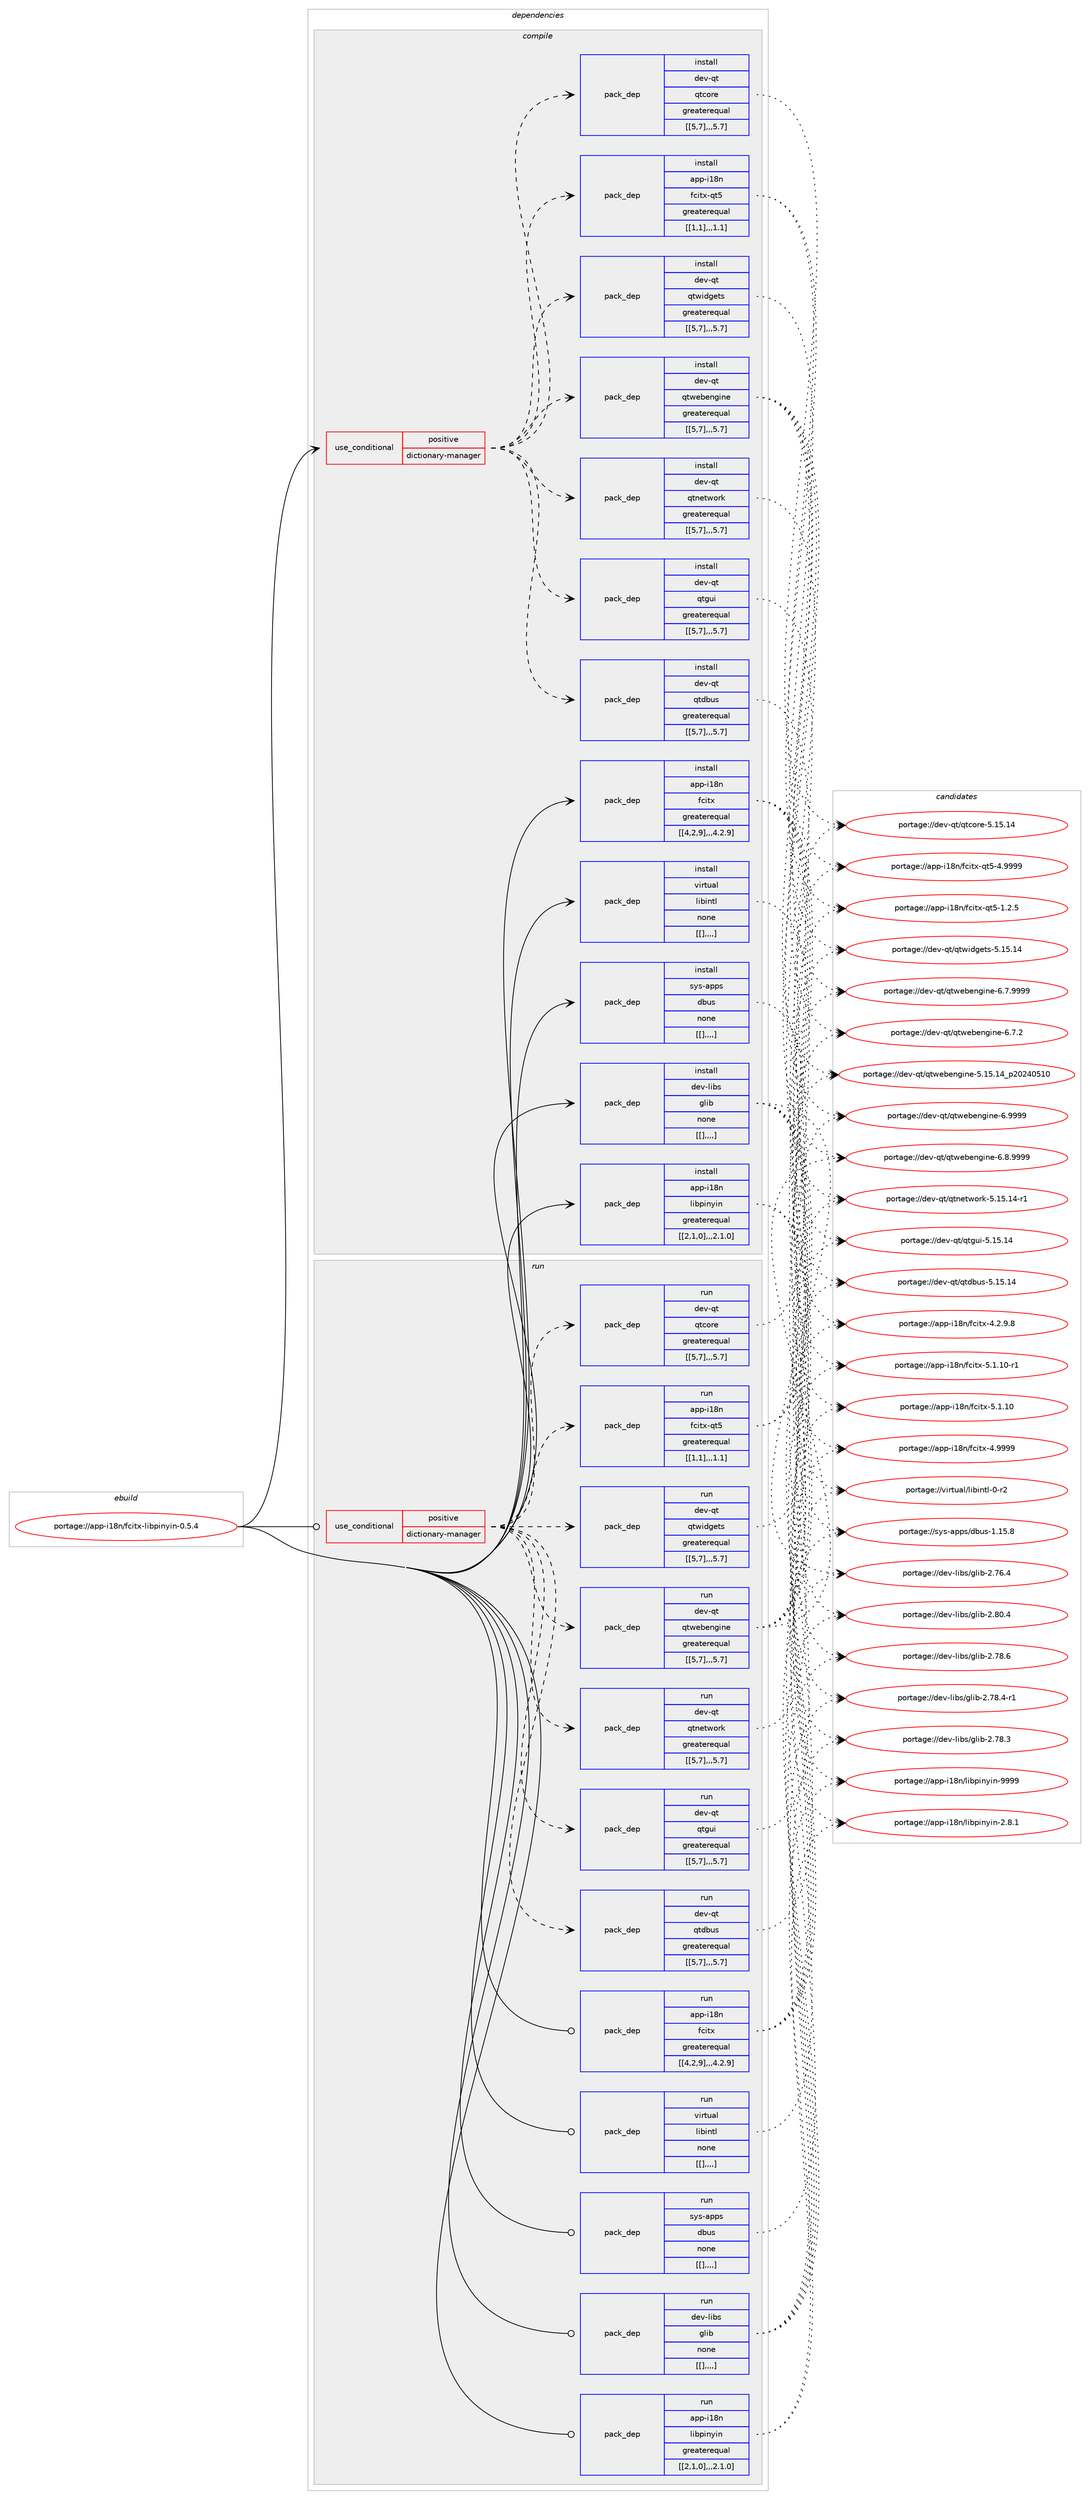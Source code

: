 digraph prolog {

# *************
# Graph options
# *************

newrank=true;
concentrate=true;
compound=true;
graph [rankdir=LR,fontname=Helvetica,fontsize=10,ranksep=1.5];#, ranksep=2.5, nodesep=0.2];
edge  [arrowhead=vee];
node  [fontname=Helvetica,fontsize=10];

# **********
# The ebuild
# **********

subgraph cluster_leftcol {
color=gray;
label=<<i>ebuild</i>>;
id [label="portage://app-i18n/fcitx-libpinyin-0.5.4", color=red, width=4, href="../app-i18n/fcitx-libpinyin-0.5.4.svg"];
}

# ****************
# The dependencies
# ****************

subgraph cluster_midcol {
color=gray;
label=<<i>dependencies</i>>;
subgraph cluster_compile {
fillcolor="#eeeeee";
style=filled;
label=<<i>compile</i>>;
subgraph cond11087 {
dependency37491 [label=<<TABLE BORDER="0" CELLBORDER="1" CELLSPACING="0" CELLPADDING="4"><TR><TD ROWSPAN="3" CELLPADDING="10">use_conditional</TD></TR><TR><TD>positive</TD></TR><TR><TD>dictionary-manager</TD></TR></TABLE>>, shape=none, color=red];
subgraph pack26031 {
dependency37492 [label=<<TABLE BORDER="0" CELLBORDER="1" CELLSPACING="0" CELLPADDING="4" WIDTH="220"><TR><TD ROWSPAN="6" CELLPADDING="30">pack_dep</TD></TR><TR><TD WIDTH="110">install</TD></TR><TR><TD>app-i18n</TD></TR><TR><TD>fcitx-qt5</TD></TR><TR><TD>greaterequal</TD></TR><TR><TD>[[1,1],,,1.1]</TD></TR></TABLE>>, shape=none, color=blue];
}
dependency37491:e -> dependency37492:w [weight=20,style="dashed",arrowhead="vee"];
subgraph pack26032 {
dependency37493 [label=<<TABLE BORDER="0" CELLBORDER="1" CELLSPACING="0" CELLPADDING="4" WIDTH="220"><TR><TD ROWSPAN="6" CELLPADDING="30">pack_dep</TD></TR><TR><TD WIDTH="110">install</TD></TR><TR><TD>dev-qt</TD></TR><TR><TD>qtcore</TD></TR><TR><TD>greaterequal</TD></TR><TR><TD>[[5,7],,,5.7]</TD></TR></TABLE>>, shape=none, color=blue];
}
dependency37491:e -> dependency37493:w [weight=20,style="dashed",arrowhead="vee"];
subgraph pack26033 {
dependency37494 [label=<<TABLE BORDER="0" CELLBORDER="1" CELLSPACING="0" CELLPADDING="4" WIDTH="220"><TR><TD ROWSPAN="6" CELLPADDING="30">pack_dep</TD></TR><TR><TD WIDTH="110">install</TD></TR><TR><TD>dev-qt</TD></TR><TR><TD>qtdbus</TD></TR><TR><TD>greaterequal</TD></TR><TR><TD>[[5,7],,,5.7]</TD></TR></TABLE>>, shape=none, color=blue];
}
dependency37491:e -> dependency37494:w [weight=20,style="dashed",arrowhead="vee"];
subgraph pack26034 {
dependency37495 [label=<<TABLE BORDER="0" CELLBORDER="1" CELLSPACING="0" CELLPADDING="4" WIDTH="220"><TR><TD ROWSPAN="6" CELLPADDING="30">pack_dep</TD></TR><TR><TD WIDTH="110">install</TD></TR><TR><TD>dev-qt</TD></TR><TR><TD>qtgui</TD></TR><TR><TD>greaterequal</TD></TR><TR><TD>[[5,7],,,5.7]</TD></TR></TABLE>>, shape=none, color=blue];
}
dependency37491:e -> dependency37495:w [weight=20,style="dashed",arrowhead="vee"];
subgraph pack26035 {
dependency37496 [label=<<TABLE BORDER="0" CELLBORDER="1" CELLSPACING="0" CELLPADDING="4" WIDTH="220"><TR><TD ROWSPAN="6" CELLPADDING="30">pack_dep</TD></TR><TR><TD WIDTH="110">install</TD></TR><TR><TD>dev-qt</TD></TR><TR><TD>qtnetwork</TD></TR><TR><TD>greaterequal</TD></TR><TR><TD>[[5,7],,,5.7]</TD></TR></TABLE>>, shape=none, color=blue];
}
dependency37491:e -> dependency37496:w [weight=20,style="dashed",arrowhead="vee"];
subgraph pack26036 {
dependency37497 [label=<<TABLE BORDER="0" CELLBORDER="1" CELLSPACING="0" CELLPADDING="4" WIDTH="220"><TR><TD ROWSPAN="6" CELLPADDING="30">pack_dep</TD></TR><TR><TD WIDTH="110">install</TD></TR><TR><TD>dev-qt</TD></TR><TR><TD>qtwebengine</TD></TR><TR><TD>greaterequal</TD></TR><TR><TD>[[5,7],,,5.7]</TD></TR></TABLE>>, shape=none, color=blue];
}
dependency37491:e -> dependency37497:w [weight=20,style="dashed",arrowhead="vee"];
subgraph pack26037 {
dependency37498 [label=<<TABLE BORDER="0" CELLBORDER="1" CELLSPACING="0" CELLPADDING="4" WIDTH="220"><TR><TD ROWSPAN="6" CELLPADDING="30">pack_dep</TD></TR><TR><TD WIDTH="110">install</TD></TR><TR><TD>dev-qt</TD></TR><TR><TD>qtwidgets</TD></TR><TR><TD>greaterequal</TD></TR><TR><TD>[[5,7],,,5.7]</TD></TR></TABLE>>, shape=none, color=blue];
}
dependency37491:e -> dependency37498:w [weight=20,style="dashed",arrowhead="vee"];
}
id:e -> dependency37491:w [weight=20,style="solid",arrowhead="vee"];
subgraph pack26038 {
dependency37499 [label=<<TABLE BORDER="0" CELLBORDER="1" CELLSPACING="0" CELLPADDING="4" WIDTH="220"><TR><TD ROWSPAN="6" CELLPADDING="30">pack_dep</TD></TR><TR><TD WIDTH="110">install</TD></TR><TR><TD>app-i18n</TD></TR><TR><TD>fcitx</TD></TR><TR><TD>greaterequal</TD></TR><TR><TD>[[4,2,9],,,4.2.9]</TD></TR></TABLE>>, shape=none, color=blue];
}
id:e -> dependency37499:w [weight=20,style="solid",arrowhead="vee"];
subgraph pack26039 {
dependency37500 [label=<<TABLE BORDER="0" CELLBORDER="1" CELLSPACING="0" CELLPADDING="4" WIDTH="220"><TR><TD ROWSPAN="6" CELLPADDING="30">pack_dep</TD></TR><TR><TD WIDTH="110">install</TD></TR><TR><TD>app-i18n</TD></TR><TR><TD>libpinyin</TD></TR><TR><TD>greaterequal</TD></TR><TR><TD>[[2,1,0],,,2.1.0]</TD></TR></TABLE>>, shape=none, color=blue];
}
id:e -> dependency37500:w [weight=20,style="solid",arrowhead="vee"];
subgraph pack26040 {
dependency37501 [label=<<TABLE BORDER="0" CELLBORDER="1" CELLSPACING="0" CELLPADDING="4" WIDTH="220"><TR><TD ROWSPAN="6" CELLPADDING="30">pack_dep</TD></TR><TR><TD WIDTH="110">install</TD></TR><TR><TD>dev-libs</TD></TR><TR><TD>glib</TD></TR><TR><TD>none</TD></TR><TR><TD>[[],,,,]</TD></TR></TABLE>>, shape=none, color=blue];
}
id:e -> dependency37501:w [weight=20,style="solid",arrowhead="vee"];
subgraph pack26041 {
dependency37502 [label=<<TABLE BORDER="0" CELLBORDER="1" CELLSPACING="0" CELLPADDING="4" WIDTH="220"><TR><TD ROWSPAN="6" CELLPADDING="30">pack_dep</TD></TR><TR><TD WIDTH="110">install</TD></TR><TR><TD>sys-apps</TD></TR><TR><TD>dbus</TD></TR><TR><TD>none</TD></TR><TR><TD>[[],,,,]</TD></TR></TABLE>>, shape=none, color=blue];
}
id:e -> dependency37502:w [weight=20,style="solid",arrowhead="vee"];
subgraph pack26042 {
dependency37503 [label=<<TABLE BORDER="0" CELLBORDER="1" CELLSPACING="0" CELLPADDING="4" WIDTH="220"><TR><TD ROWSPAN="6" CELLPADDING="30">pack_dep</TD></TR><TR><TD WIDTH="110">install</TD></TR><TR><TD>virtual</TD></TR><TR><TD>libintl</TD></TR><TR><TD>none</TD></TR><TR><TD>[[],,,,]</TD></TR></TABLE>>, shape=none, color=blue];
}
id:e -> dependency37503:w [weight=20,style="solid",arrowhead="vee"];
}
subgraph cluster_compileandrun {
fillcolor="#eeeeee";
style=filled;
label=<<i>compile and run</i>>;
}
subgraph cluster_run {
fillcolor="#eeeeee";
style=filled;
label=<<i>run</i>>;
subgraph cond11088 {
dependency37504 [label=<<TABLE BORDER="0" CELLBORDER="1" CELLSPACING="0" CELLPADDING="4"><TR><TD ROWSPAN="3" CELLPADDING="10">use_conditional</TD></TR><TR><TD>positive</TD></TR><TR><TD>dictionary-manager</TD></TR></TABLE>>, shape=none, color=red];
subgraph pack26043 {
dependency37505 [label=<<TABLE BORDER="0" CELLBORDER="1" CELLSPACING="0" CELLPADDING="4" WIDTH="220"><TR><TD ROWSPAN="6" CELLPADDING="30">pack_dep</TD></TR><TR><TD WIDTH="110">run</TD></TR><TR><TD>app-i18n</TD></TR><TR><TD>fcitx-qt5</TD></TR><TR><TD>greaterequal</TD></TR><TR><TD>[[1,1],,,1.1]</TD></TR></TABLE>>, shape=none, color=blue];
}
dependency37504:e -> dependency37505:w [weight=20,style="dashed",arrowhead="vee"];
subgraph pack26044 {
dependency37506 [label=<<TABLE BORDER="0" CELLBORDER="1" CELLSPACING="0" CELLPADDING="4" WIDTH="220"><TR><TD ROWSPAN="6" CELLPADDING="30">pack_dep</TD></TR><TR><TD WIDTH="110">run</TD></TR><TR><TD>dev-qt</TD></TR><TR><TD>qtcore</TD></TR><TR><TD>greaterequal</TD></TR><TR><TD>[[5,7],,,5.7]</TD></TR></TABLE>>, shape=none, color=blue];
}
dependency37504:e -> dependency37506:w [weight=20,style="dashed",arrowhead="vee"];
subgraph pack26045 {
dependency37507 [label=<<TABLE BORDER="0" CELLBORDER="1" CELLSPACING="0" CELLPADDING="4" WIDTH="220"><TR><TD ROWSPAN="6" CELLPADDING="30">pack_dep</TD></TR><TR><TD WIDTH="110">run</TD></TR><TR><TD>dev-qt</TD></TR><TR><TD>qtdbus</TD></TR><TR><TD>greaterequal</TD></TR><TR><TD>[[5,7],,,5.7]</TD></TR></TABLE>>, shape=none, color=blue];
}
dependency37504:e -> dependency37507:w [weight=20,style="dashed",arrowhead="vee"];
subgraph pack26046 {
dependency37508 [label=<<TABLE BORDER="0" CELLBORDER="1" CELLSPACING="0" CELLPADDING="4" WIDTH="220"><TR><TD ROWSPAN="6" CELLPADDING="30">pack_dep</TD></TR><TR><TD WIDTH="110">run</TD></TR><TR><TD>dev-qt</TD></TR><TR><TD>qtgui</TD></TR><TR><TD>greaterequal</TD></TR><TR><TD>[[5,7],,,5.7]</TD></TR></TABLE>>, shape=none, color=blue];
}
dependency37504:e -> dependency37508:w [weight=20,style="dashed",arrowhead="vee"];
subgraph pack26047 {
dependency37509 [label=<<TABLE BORDER="0" CELLBORDER="1" CELLSPACING="0" CELLPADDING="4" WIDTH="220"><TR><TD ROWSPAN="6" CELLPADDING="30">pack_dep</TD></TR><TR><TD WIDTH="110">run</TD></TR><TR><TD>dev-qt</TD></TR><TR><TD>qtnetwork</TD></TR><TR><TD>greaterequal</TD></TR><TR><TD>[[5,7],,,5.7]</TD></TR></TABLE>>, shape=none, color=blue];
}
dependency37504:e -> dependency37509:w [weight=20,style="dashed",arrowhead="vee"];
subgraph pack26048 {
dependency37510 [label=<<TABLE BORDER="0" CELLBORDER="1" CELLSPACING="0" CELLPADDING="4" WIDTH="220"><TR><TD ROWSPAN="6" CELLPADDING="30">pack_dep</TD></TR><TR><TD WIDTH="110">run</TD></TR><TR><TD>dev-qt</TD></TR><TR><TD>qtwebengine</TD></TR><TR><TD>greaterequal</TD></TR><TR><TD>[[5,7],,,5.7]</TD></TR></TABLE>>, shape=none, color=blue];
}
dependency37504:e -> dependency37510:w [weight=20,style="dashed",arrowhead="vee"];
subgraph pack26049 {
dependency37511 [label=<<TABLE BORDER="0" CELLBORDER="1" CELLSPACING="0" CELLPADDING="4" WIDTH="220"><TR><TD ROWSPAN="6" CELLPADDING="30">pack_dep</TD></TR><TR><TD WIDTH="110">run</TD></TR><TR><TD>dev-qt</TD></TR><TR><TD>qtwidgets</TD></TR><TR><TD>greaterequal</TD></TR><TR><TD>[[5,7],,,5.7]</TD></TR></TABLE>>, shape=none, color=blue];
}
dependency37504:e -> dependency37511:w [weight=20,style="dashed",arrowhead="vee"];
}
id:e -> dependency37504:w [weight=20,style="solid",arrowhead="odot"];
subgraph pack26050 {
dependency37512 [label=<<TABLE BORDER="0" CELLBORDER="1" CELLSPACING="0" CELLPADDING="4" WIDTH="220"><TR><TD ROWSPAN="6" CELLPADDING="30">pack_dep</TD></TR><TR><TD WIDTH="110">run</TD></TR><TR><TD>app-i18n</TD></TR><TR><TD>fcitx</TD></TR><TR><TD>greaterequal</TD></TR><TR><TD>[[4,2,9],,,4.2.9]</TD></TR></TABLE>>, shape=none, color=blue];
}
id:e -> dependency37512:w [weight=20,style="solid",arrowhead="odot"];
subgraph pack26051 {
dependency37513 [label=<<TABLE BORDER="0" CELLBORDER="1" CELLSPACING="0" CELLPADDING="4" WIDTH="220"><TR><TD ROWSPAN="6" CELLPADDING="30">pack_dep</TD></TR><TR><TD WIDTH="110">run</TD></TR><TR><TD>app-i18n</TD></TR><TR><TD>libpinyin</TD></TR><TR><TD>greaterequal</TD></TR><TR><TD>[[2,1,0],,,2.1.0]</TD></TR></TABLE>>, shape=none, color=blue];
}
id:e -> dependency37513:w [weight=20,style="solid",arrowhead="odot"];
subgraph pack26052 {
dependency37514 [label=<<TABLE BORDER="0" CELLBORDER="1" CELLSPACING="0" CELLPADDING="4" WIDTH="220"><TR><TD ROWSPAN="6" CELLPADDING="30">pack_dep</TD></TR><TR><TD WIDTH="110">run</TD></TR><TR><TD>dev-libs</TD></TR><TR><TD>glib</TD></TR><TR><TD>none</TD></TR><TR><TD>[[],,,,]</TD></TR></TABLE>>, shape=none, color=blue];
}
id:e -> dependency37514:w [weight=20,style="solid",arrowhead="odot"];
subgraph pack26053 {
dependency37515 [label=<<TABLE BORDER="0" CELLBORDER="1" CELLSPACING="0" CELLPADDING="4" WIDTH="220"><TR><TD ROWSPAN="6" CELLPADDING="30">pack_dep</TD></TR><TR><TD WIDTH="110">run</TD></TR><TR><TD>sys-apps</TD></TR><TR><TD>dbus</TD></TR><TR><TD>none</TD></TR><TR><TD>[[],,,,]</TD></TR></TABLE>>, shape=none, color=blue];
}
id:e -> dependency37515:w [weight=20,style="solid",arrowhead="odot"];
subgraph pack26054 {
dependency37516 [label=<<TABLE BORDER="0" CELLBORDER="1" CELLSPACING="0" CELLPADDING="4" WIDTH="220"><TR><TD ROWSPAN="6" CELLPADDING="30">pack_dep</TD></TR><TR><TD WIDTH="110">run</TD></TR><TR><TD>virtual</TD></TR><TR><TD>libintl</TD></TR><TR><TD>none</TD></TR><TR><TD>[[],,,,]</TD></TR></TABLE>>, shape=none, color=blue];
}
id:e -> dependency37516:w [weight=20,style="solid",arrowhead="odot"];
}
}

# **************
# The candidates
# **************

subgraph cluster_choices {
rank=same;
color=gray;
label=<<i>candidates</i>>;

subgraph choice26031 {
color=black;
nodesep=1;
choice971121124510549561104710299105116120451131165345524657575757 [label="portage://app-i18n/fcitx-qt5-4.9999", color=red, width=4,href="../app-i18n/fcitx-qt5-4.9999.svg"];
choice9711211245105495611047102991051161204511311653454946504653 [label="portage://app-i18n/fcitx-qt5-1.2.5", color=red, width=4,href="../app-i18n/fcitx-qt5-1.2.5.svg"];
dependency37492:e -> choice971121124510549561104710299105116120451131165345524657575757:w [style=dotted,weight="100"];
dependency37492:e -> choice9711211245105495611047102991051161204511311653454946504653:w [style=dotted,weight="100"];
}
subgraph choice26032 {
color=black;
nodesep=1;
choice1001011184511311647113116991111141014553464953464952 [label="portage://dev-qt/qtcore-5.15.14", color=red, width=4,href="../dev-qt/qtcore-5.15.14.svg"];
dependency37493:e -> choice1001011184511311647113116991111141014553464953464952:w [style=dotted,weight="100"];
}
subgraph choice26033 {
color=black;
nodesep=1;
choice1001011184511311647113116100981171154553464953464952 [label="portage://dev-qt/qtdbus-5.15.14", color=red, width=4,href="../dev-qt/qtdbus-5.15.14.svg"];
dependency37494:e -> choice1001011184511311647113116100981171154553464953464952:w [style=dotted,weight="100"];
}
subgraph choice26034 {
color=black;
nodesep=1;
choice10010111845113116471131161031171054553464953464952 [label="portage://dev-qt/qtgui-5.15.14", color=red, width=4,href="../dev-qt/qtgui-5.15.14.svg"];
dependency37495:e -> choice10010111845113116471131161031171054553464953464952:w [style=dotted,weight="100"];
}
subgraph choice26035 {
color=black;
nodesep=1;
choice100101118451131164711311611010111611911111410745534649534649524511449 [label="portage://dev-qt/qtnetwork-5.15.14-r1", color=red, width=4,href="../dev-qt/qtnetwork-5.15.14-r1.svg"];
dependency37496:e -> choice100101118451131164711311611010111611911111410745534649534649524511449:w [style=dotted,weight="100"];
}
subgraph choice26036 {
color=black;
nodesep=1;
choice10010111845113116471131161191019810111010310511010145544657575757 [label="portage://dev-qt/qtwebengine-6.9999", color=red, width=4,href="../dev-qt/qtwebengine-6.9999.svg"];
choice100101118451131164711311611910198101110103105110101455446564657575757 [label="portage://dev-qt/qtwebengine-6.8.9999", color=red, width=4,href="../dev-qt/qtwebengine-6.8.9999.svg"];
choice100101118451131164711311611910198101110103105110101455446554657575757 [label="portage://dev-qt/qtwebengine-6.7.9999", color=red, width=4,href="../dev-qt/qtwebengine-6.7.9999.svg"];
choice100101118451131164711311611910198101110103105110101455446554650 [label="portage://dev-qt/qtwebengine-6.7.2", color=red, width=4,href="../dev-qt/qtwebengine-6.7.2.svg"];
choice1001011184511311647113116119101981011101031051101014553464953464952951125048505248534948 [label="portage://dev-qt/qtwebengine-5.15.14_p20240510", color=red, width=4,href="../dev-qt/qtwebengine-5.15.14_p20240510.svg"];
dependency37497:e -> choice10010111845113116471131161191019810111010310511010145544657575757:w [style=dotted,weight="100"];
dependency37497:e -> choice100101118451131164711311611910198101110103105110101455446564657575757:w [style=dotted,weight="100"];
dependency37497:e -> choice100101118451131164711311611910198101110103105110101455446554657575757:w [style=dotted,weight="100"];
dependency37497:e -> choice100101118451131164711311611910198101110103105110101455446554650:w [style=dotted,weight="100"];
dependency37497:e -> choice1001011184511311647113116119101981011101031051101014553464953464952951125048505248534948:w [style=dotted,weight="100"];
}
subgraph choice26037 {
color=black;
nodesep=1;
choice10010111845113116471131161191051001031011161154553464953464952 [label="portage://dev-qt/qtwidgets-5.15.14", color=red, width=4,href="../dev-qt/qtwidgets-5.15.14.svg"];
dependency37498:e -> choice10010111845113116471131161191051001031011161154553464953464952:w [style=dotted,weight="100"];
}
subgraph choice26038 {
color=black;
nodesep=1;
choice971121124510549561104710299105116120455346494649484511449 [label="portage://app-i18n/fcitx-5.1.10-r1", color=red, width=4,href="../app-i18n/fcitx-5.1.10-r1.svg"];
choice97112112451054956110471029910511612045534649464948 [label="portage://app-i18n/fcitx-5.1.10", color=red, width=4,href="../app-i18n/fcitx-5.1.10.svg"];
choice97112112451054956110471029910511612045524657575757 [label="portage://app-i18n/fcitx-4.9999", color=red, width=4,href="../app-i18n/fcitx-4.9999.svg"];
choice9711211245105495611047102991051161204552465046574656 [label="portage://app-i18n/fcitx-4.2.9.8", color=red, width=4,href="../app-i18n/fcitx-4.2.9.8.svg"];
dependency37499:e -> choice971121124510549561104710299105116120455346494649484511449:w [style=dotted,weight="100"];
dependency37499:e -> choice97112112451054956110471029910511612045534649464948:w [style=dotted,weight="100"];
dependency37499:e -> choice97112112451054956110471029910511612045524657575757:w [style=dotted,weight="100"];
dependency37499:e -> choice9711211245105495611047102991051161204552465046574656:w [style=dotted,weight="100"];
}
subgraph choice26039 {
color=black;
nodesep=1;
choice9711211245105495611047108105981121051101211051104557575757 [label="portage://app-i18n/libpinyin-9999", color=red, width=4,href="../app-i18n/libpinyin-9999.svg"];
choice971121124510549561104710810598112105110121105110455046564649 [label="portage://app-i18n/libpinyin-2.8.1", color=red, width=4,href="../app-i18n/libpinyin-2.8.1.svg"];
dependency37500:e -> choice9711211245105495611047108105981121051101211051104557575757:w [style=dotted,weight="100"];
dependency37500:e -> choice971121124510549561104710810598112105110121105110455046564649:w [style=dotted,weight="100"];
}
subgraph choice26040 {
color=black;
nodesep=1;
choice1001011184510810598115471031081059845504656484652 [label="portage://dev-libs/glib-2.80.4", color=red, width=4,href="../dev-libs/glib-2.80.4.svg"];
choice1001011184510810598115471031081059845504655564654 [label="portage://dev-libs/glib-2.78.6", color=red, width=4,href="../dev-libs/glib-2.78.6.svg"];
choice10010111845108105981154710310810598455046555646524511449 [label="portage://dev-libs/glib-2.78.4-r1", color=red, width=4,href="../dev-libs/glib-2.78.4-r1.svg"];
choice1001011184510810598115471031081059845504655564651 [label="portage://dev-libs/glib-2.78.3", color=red, width=4,href="../dev-libs/glib-2.78.3.svg"];
choice1001011184510810598115471031081059845504655544652 [label="portage://dev-libs/glib-2.76.4", color=red, width=4,href="../dev-libs/glib-2.76.4.svg"];
dependency37501:e -> choice1001011184510810598115471031081059845504656484652:w [style=dotted,weight="100"];
dependency37501:e -> choice1001011184510810598115471031081059845504655564654:w [style=dotted,weight="100"];
dependency37501:e -> choice10010111845108105981154710310810598455046555646524511449:w [style=dotted,weight="100"];
dependency37501:e -> choice1001011184510810598115471031081059845504655564651:w [style=dotted,weight="100"];
dependency37501:e -> choice1001011184510810598115471031081059845504655544652:w [style=dotted,weight="100"];
}
subgraph choice26041 {
color=black;
nodesep=1;
choice1151211154597112112115471009811711545494649534656 [label="portage://sys-apps/dbus-1.15.8", color=red, width=4,href="../sys-apps/dbus-1.15.8.svg"];
dependency37502:e -> choice1151211154597112112115471009811711545494649534656:w [style=dotted,weight="100"];
}
subgraph choice26042 {
color=black;
nodesep=1;
choice11810511411611797108471081059810511011610845484511450 [label="portage://virtual/libintl-0-r2", color=red, width=4,href="../virtual/libintl-0-r2.svg"];
dependency37503:e -> choice11810511411611797108471081059810511011610845484511450:w [style=dotted,weight="100"];
}
subgraph choice26043 {
color=black;
nodesep=1;
choice971121124510549561104710299105116120451131165345524657575757 [label="portage://app-i18n/fcitx-qt5-4.9999", color=red, width=4,href="../app-i18n/fcitx-qt5-4.9999.svg"];
choice9711211245105495611047102991051161204511311653454946504653 [label="portage://app-i18n/fcitx-qt5-1.2.5", color=red, width=4,href="../app-i18n/fcitx-qt5-1.2.5.svg"];
dependency37505:e -> choice971121124510549561104710299105116120451131165345524657575757:w [style=dotted,weight="100"];
dependency37505:e -> choice9711211245105495611047102991051161204511311653454946504653:w [style=dotted,weight="100"];
}
subgraph choice26044 {
color=black;
nodesep=1;
choice1001011184511311647113116991111141014553464953464952 [label="portage://dev-qt/qtcore-5.15.14", color=red, width=4,href="../dev-qt/qtcore-5.15.14.svg"];
dependency37506:e -> choice1001011184511311647113116991111141014553464953464952:w [style=dotted,weight="100"];
}
subgraph choice26045 {
color=black;
nodesep=1;
choice1001011184511311647113116100981171154553464953464952 [label="portage://dev-qt/qtdbus-5.15.14", color=red, width=4,href="../dev-qt/qtdbus-5.15.14.svg"];
dependency37507:e -> choice1001011184511311647113116100981171154553464953464952:w [style=dotted,weight="100"];
}
subgraph choice26046 {
color=black;
nodesep=1;
choice10010111845113116471131161031171054553464953464952 [label="portage://dev-qt/qtgui-5.15.14", color=red, width=4,href="../dev-qt/qtgui-5.15.14.svg"];
dependency37508:e -> choice10010111845113116471131161031171054553464953464952:w [style=dotted,weight="100"];
}
subgraph choice26047 {
color=black;
nodesep=1;
choice100101118451131164711311611010111611911111410745534649534649524511449 [label="portage://dev-qt/qtnetwork-5.15.14-r1", color=red, width=4,href="../dev-qt/qtnetwork-5.15.14-r1.svg"];
dependency37509:e -> choice100101118451131164711311611010111611911111410745534649534649524511449:w [style=dotted,weight="100"];
}
subgraph choice26048 {
color=black;
nodesep=1;
choice10010111845113116471131161191019810111010310511010145544657575757 [label="portage://dev-qt/qtwebengine-6.9999", color=red, width=4,href="../dev-qt/qtwebengine-6.9999.svg"];
choice100101118451131164711311611910198101110103105110101455446564657575757 [label="portage://dev-qt/qtwebengine-6.8.9999", color=red, width=4,href="../dev-qt/qtwebengine-6.8.9999.svg"];
choice100101118451131164711311611910198101110103105110101455446554657575757 [label="portage://dev-qt/qtwebengine-6.7.9999", color=red, width=4,href="../dev-qt/qtwebengine-6.7.9999.svg"];
choice100101118451131164711311611910198101110103105110101455446554650 [label="portage://dev-qt/qtwebengine-6.7.2", color=red, width=4,href="../dev-qt/qtwebengine-6.7.2.svg"];
choice1001011184511311647113116119101981011101031051101014553464953464952951125048505248534948 [label="portage://dev-qt/qtwebengine-5.15.14_p20240510", color=red, width=4,href="../dev-qt/qtwebengine-5.15.14_p20240510.svg"];
dependency37510:e -> choice10010111845113116471131161191019810111010310511010145544657575757:w [style=dotted,weight="100"];
dependency37510:e -> choice100101118451131164711311611910198101110103105110101455446564657575757:w [style=dotted,weight="100"];
dependency37510:e -> choice100101118451131164711311611910198101110103105110101455446554657575757:w [style=dotted,weight="100"];
dependency37510:e -> choice100101118451131164711311611910198101110103105110101455446554650:w [style=dotted,weight="100"];
dependency37510:e -> choice1001011184511311647113116119101981011101031051101014553464953464952951125048505248534948:w [style=dotted,weight="100"];
}
subgraph choice26049 {
color=black;
nodesep=1;
choice10010111845113116471131161191051001031011161154553464953464952 [label="portage://dev-qt/qtwidgets-5.15.14", color=red, width=4,href="../dev-qt/qtwidgets-5.15.14.svg"];
dependency37511:e -> choice10010111845113116471131161191051001031011161154553464953464952:w [style=dotted,weight="100"];
}
subgraph choice26050 {
color=black;
nodesep=1;
choice971121124510549561104710299105116120455346494649484511449 [label="portage://app-i18n/fcitx-5.1.10-r1", color=red, width=4,href="../app-i18n/fcitx-5.1.10-r1.svg"];
choice97112112451054956110471029910511612045534649464948 [label="portage://app-i18n/fcitx-5.1.10", color=red, width=4,href="../app-i18n/fcitx-5.1.10.svg"];
choice97112112451054956110471029910511612045524657575757 [label="portage://app-i18n/fcitx-4.9999", color=red, width=4,href="../app-i18n/fcitx-4.9999.svg"];
choice9711211245105495611047102991051161204552465046574656 [label="portage://app-i18n/fcitx-4.2.9.8", color=red, width=4,href="../app-i18n/fcitx-4.2.9.8.svg"];
dependency37512:e -> choice971121124510549561104710299105116120455346494649484511449:w [style=dotted,weight="100"];
dependency37512:e -> choice97112112451054956110471029910511612045534649464948:w [style=dotted,weight="100"];
dependency37512:e -> choice97112112451054956110471029910511612045524657575757:w [style=dotted,weight="100"];
dependency37512:e -> choice9711211245105495611047102991051161204552465046574656:w [style=dotted,weight="100"];
}
subgraph choice26051 {
color=black;
nodesep=1;
choice9711211245105495611047108105981121051101211051104557575757 [label="portage://app-i18n/libpinyin-9999", color=red, width=4,href="../app-i18n/libpinyin-9999.svg"];
choice971121124510549561104710810598112105110121105110455046564649 [label="portage://app-i18n/libpinyin-2.8.1", color=red, width=4,href="../app-i18n/libpinyin-2.8.1.svg"];
dependency37513:e -> choice9711211245105495611047108105981121051101211051104557575757:w [style=dotted,weight="100"];
dependency37513:e -> choice971121124510549561104710810598112105110121105110455046564649:w [style=dotted,weight="100"];
}
subgraph choice26052 {
color=black;
nodesep=1;
choice1001011184510810598115471031081059845504656484652 [label="portage://dev-libs/glib-2.80.4", color=red, width=4,href="../dev-libs/glib-2.80.4.svg"];
choice1001011184510810598115471031081059845504655564654 [label="portage://dev-libs/glib-2.78.6", color=red, width=4,href="../dev-libs/glib-2.78.6.svg"];
choice10010111845108105981154710310810598455046555646524511449 [label="portage://dev-libs/glib-2.78.4-r1", color=red, width=4,href="../dev-libs/glib-2.78.4-r1.svg"];
choice1001011184510810598115471031081059845504655564651 [label="portage://dev-libs/glib-2.78.3", color=red, width=4,href="../dev-libs/glib-2.78.3.svg"];
choice1001011184510810598115471031081059845504655544652 [label="portage://dev-libs/glib-2.76.4", color=red, width=4,href="../dev-libs/glib-2.76.4.svg"];
dependency37514:e -> choice1001011184510810598115471031081059845504656484652:w [style=dotted,weight="100"];
dependency37514:e -> choice1001011184510810598115471031081059845504655564654:w [style=dotted,weight="100"];
dependency37514:e -> choice10010111845108105981154710310810598455046555646524511449:w [style=dotted,weight="100"];
dependency37514:e -> choice1001011184510810598115471031081059845504655564651:w [style=dotted,weight="100"];
dependency37514:e -> choice1001011184510810598115471031081059845504655544652:w [style=dotted,weight="100"];
}
subgraph choice26053 {
color=black;
nodesep=1;
choice1151211154597112112115471009811711545494649534656 [label="portage://sys-apps/dbus-1.15.8", color=red, width=4,href="../sys-apps/dbus-1.15.8.svg"];
dependency37515:e -> choice1151211154597112112115471009811711545494649534656:w [style=dotted,weight="100"];
}
subgraph choice26054 {
color=black;
nodesep=1;
choice11810511411611797108471081059810511011610845484511450 [label="portage://virtual/libintl-0-r2", color=red, width=4,href="../virtual/libintl-0-r2.svg"];
dependency37516:e -> choice11810511411611797108471081059810511011610845484511450:w [style=dotted,weight="100"];
}
}

}
